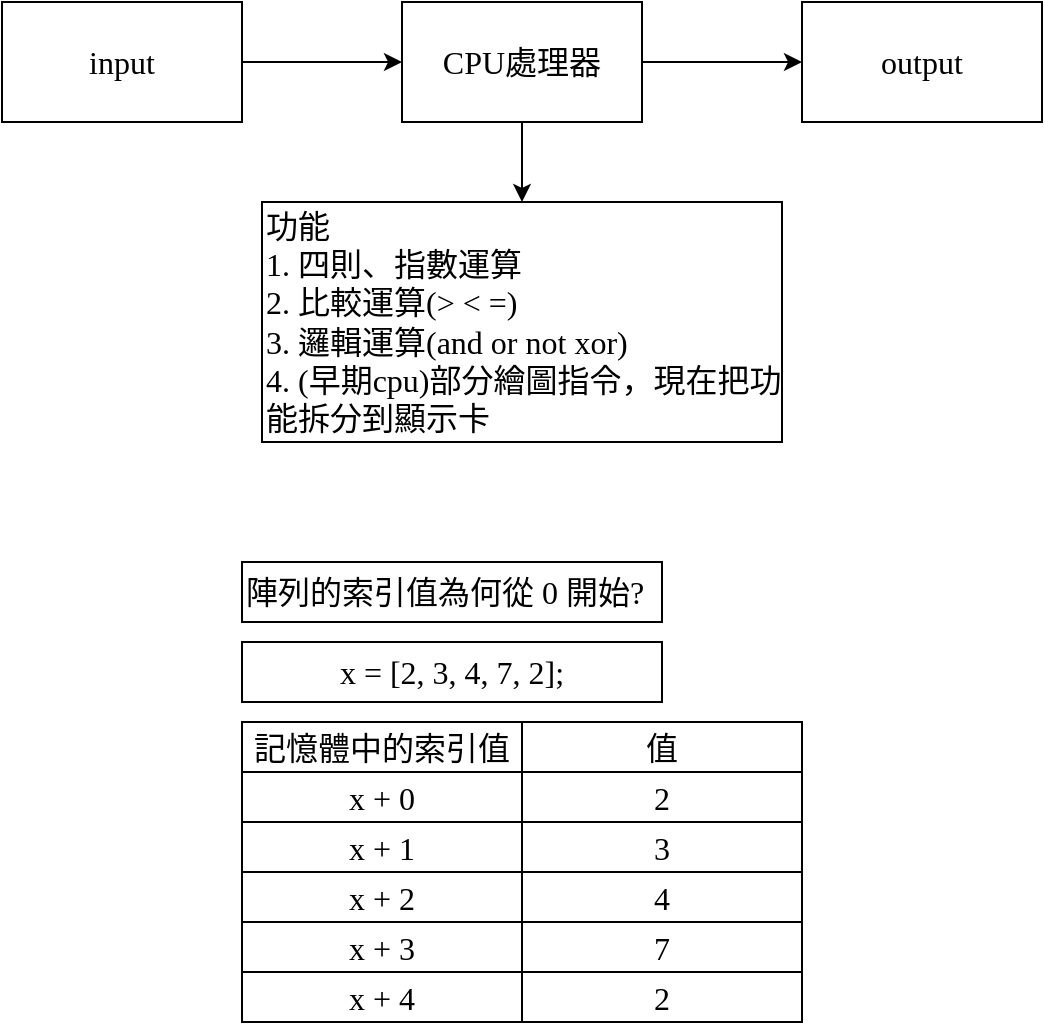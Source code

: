<mxfile version="15.8.4" type="device" pages="2"><diagram id="55MhMdiACU2w4GMcapJ6" name="計概"><mxGraphModel dx="946" dy="606" grid="1" gridSize="10" guides="1" tooltips="1" connect="1" arrows="1" fold="1" page="1" pageScale="1" pageWidth="827" pageHeight="1169" math="0" shadow="0"><root><mxCell id="0"/><mxCell id="1" parent="0"/><mxCell id="nAueUMH78pGOA0TzJe2c-3" value="" style="edgeStyle=orthogonalEdgeStyle;rounded=0;orthogonalLoop=1;jettySize=auto;html=1;fontFamily=Verdana;fontSize=16;" parent="1" source="nAueUMH78pGOA0TzJe2c-1" target="nAueUMH78pGOA0TzJe2c-2" edge="1"><mxGeometry relative="1" as="geometry"/></mxCell><mxCell id="nAueUMH78pGOA0TzJe2c-1" value="&lt;font style=&quot;font-size: 16px&quot;&gt;input&lt;/font&gt;" style="rounded=0;whiteSpace=wrap;html=1;fontFamily=Verdana;" parent="1" vertex="1"><mxGeometry x="40" y="80" width="120" height="60" as="geometry"/></mxCell><mxCell id="nAueUMH78pGOA0TzJe2c-5" value="" style="edgeStyle=orthogonalEdgeStyle;rounded=0;orthogonalLoop=1;jettySize=auto;html=1;fontFamily=Verdana;fontSize=16;" parent="1" source="nAueUMH78pGOA0TzJe2c-2" target="nAueUMH78pGOA0TzJe2c-4" edge="1"><mxGeometry relative="1" as="geometry"/></mxCell><mxCell id="nAueUMH78pGOA0TzJe2c-10" value="" style="edgeStyle=orthogonalEdgeStyle;rounded=0;orthogonalLoop=1;jettySize=auto;html=1;fontFamily=Verdana;fontSize=16;" parent="1" source="nAueUMH78pGOA0TzJe2c-2" target="nAueUMH78pGOA0TzJe2c-9" edge="1"><mxGeometry relative="1" as="geometry"/></mxCell><mxCell id="nAueUMH78pGOA0TzJe2c-2" value="&lt;font style=&quot;font-size: 16px&quot;&gt;CPU處理器&lt;/font&gt;" style="rounded=0;whiteSpace=wrap;html=1;fontFamily=Verdana;" parent="1" vertex="1"><mxGeometry x="240" y="80" width="120" height="60" as="geometry"/></mxCell><mxCell id="nAueUMH78pGOA0TzJe2c-4" value="&lt;font style=&quot;font-size: 16px&quot;&gt;output&lt;/font&gt;" style="rounded=0;whiteSpace=wrap;html=1;fontFamily=Verdana;" parent="1" vertex="1"><mxGeometry x="440" y="80" width="120" height="60" as="geometry"/></mxCell><mxCell id="nAueUMH78pGOA0TzJe2c-9" value="&lt;font style=&quot;font-size: 16px&quot;&gt;功能&lt;br&gt;1.&amp;nbsp;四則、指數運算&lt;br&gt;2.&amp;nbsp;比較運算(&amp;gt; &amp;lt; =)&lt;br&gt;3.&amp;nbsp;邏輯運算(and or not xor)&lt;br&gt;4.&amp;nbsp;(早期cpu)部分繪圖指令，現在把功能拆分到顯示卡&lt;br&gt;&lt;/font&gt;" style="rounded=0;whiteSpace=wrap;html=1;fontFamily=Verdana;align=left;" parent="1" vertex="1"><mxGeometry x="170" y="180" width="260" height="120" as="geometry"/></mxCell><mxCell id="nAueUMH78pGOA0TzJe2c-11" value="" style="shape=table;html=1;whiteSpace=wrap;startSize=0;container=1;collapsible=0;childLayout=tableLayout;fontFamily=Verdana;fontSize=16;align=center;" parent="1" vertex="1"><mxGeometry x="160" y="440" width="280" height="150" as="geometry"/></mxCell><mxCell id="nAueUMH78pGOA0TzJe2c-12" value="" style="shape=partialRectangle;html=1;whiteSpace=wrap;collapsible=0;dropTarget=0;pointerEvents=0;fillColor=none;top=0;left=0;bottom=0;right=0;points=[[0,0.5],[1,0.5]];portConstraint=eastwest;fontFamily=Verdana;fontSize=16;align=center;" parent="nAueUMH78pGOA0TzJe2c-11" vertex="1"><mxGeometry width="280" height="25" as="geometry"/></mxCell><mxCell id="nAueUMH78pGOA0TzJe2c-13" value="記憶體中的索引值" style="shape=partialRectangle;html=1;whiteSpace=wrap;connectable=0;fillColor=none;top=0;left=0;bottom=0;right=0;overflow=hidden;pointerEvents=1;fontFamily=Verdana;fontSize=16;align=center;" parent="nAueUMH78pGOA0TzJe2c-12" vertex="1"><mxGeometry width="140" height="25" as="geometry"><mxRectangle width="140" height="25" as="alternateBounds"/></mxGeometry></mxCell><mxCell id="nAueUMH78pGOA0TzJe2c-48" value="值" style="shape=partialRectangle;html=1;whiteSpace=wrap;connectable=0;fillColor=none;top=0;left=0;bottom=0;right=0;overflow=hidden;pointerEvents=1;fontFamily=Verdana;fontSize=16;align=center;" parent="nAueUMH78pGOA0TzJe2c-12" vertex="1"><mxGeometry x="140" width="140" height="25" as="geometry"><mxRectangle width="140" height="25" as="alternateBounds"/></mxGeometry></mxCell><mxCell id="nAueUMH78pGOA0TzJe2c-32" style="shape=partialRectangle;html=1;whiteSpace=wrap;collapsible=0;dropTarget=0;pointerEvents=0;fillColor=none;top=0;left=0;bottom=0;right=0;points=[[0,0.5],[1,0.5]];portConstraint=eastwest;fontFamily=Verdana;fontSize=16;align=center;" parent="nAueUMH78pGOA0TzJe2c-11" vertex="1"><mxGeometry y="25" width="280" height="25" as="geometry"/></mxCell><mxCell id="nAueUMH78pGOA0TzJe2c-33" value="x + 0" style="shape=partialRectangle;html=1;whiteSpace=wrap;connectable=0;fillColor=none;top=0;left=0;bottom=0;right=0;overflow=hidden;pointerEvents=1;fontFamily=Verdana;fontSize=16;align=center;" parent="nAueUMH78pGOA0TzJe2c-32" vertex="1"><mxGeometry width="140" height="25" as="geometry"><mxRectangle width="140" height="25" as="alternateBounds"/></mxGeometry></mxCell><mxCell id="nAueUMH78pGOA0TzJe2c-49" value="2" style="shape=partialRectangle;html=1;whiteSpace=wrap;connectable=0;fillColor=none;top=0;left=0;bottom=0;right=0;overflow=hidden;pointerEvents=1;fontFamily=Verdana;fontSize=16;align=center;" parent="nAueUMH78pGOA0TzJe2c-32" vertex="1"><mxGeometry x="140" width="140" height="25" as="geometry"><mxRectangle width="140" height="25" as="alternateBounds"/></mxGeometry></mxCell><mxCell id="nAueUMH78pGOA0TzJe2c-34" style="shape=partialRectangle;html=1;whiteSpace=wrap;collapsible=0;dropTarget=0;pointerEvents=0;fillColor=none;top=0;left=0;bottom=0;right=0;points=[[0,0.5],[1,0.5]];portConstraint=eastwest;fontFamily=Verdana;fontSize=16;align=center;" parent="nAueUMH78pGOA0TzJe2c-11" vertex="1"><mxGeometry y="50" width="280" height="25" as="geometry"/></mxCell><mxCell id="nAueUMH78pGOA0TzJe2c-35" value="&lt;span&gt;x + 1&lt;/span&gt;" style="shape=partialRectangle;html=1;whiteSpace=wrap;connectable=0;fillColor=none;top=0;left=0;bottom=0;right=0;overflow=hidden;pointerEvents=1;fontFamily=Verdana;fontSize=16;align=center;" parent="nAueUMH78pGOA0TzJe2c-34" vertex="1"><mxGeometry width="140" height="25" as="geometry"><mxRectangle width="140" height="25" as="alternateBounds"/></mxGeometry></mxCell><mxCell id="nAueUMH78pGOA0TzJe2c-50" value="3" style="shape=partialRectangle;html=1;whiteSpace=wrap;connectable=0;fillColor=none;top=0;left=0;bottom=0;right=0;overflow=hidden;pointerEvents=1;fontFamily=Verdana;fontSize=16;align=center;" parent="nAueUMH78pGOA0TzJe2c-34" vertex="1"><mxGeometry x="140" width="140" height="25" as="geometry"><mxRectangle width="140" height="25" as="alternateBounds"/></mxGeometry></mxCell><mxCell id="nAueUMH78pGOA0TzJe2c-36" style="shape=partialRectangle;html=1;whiteSpace=wrap;collapsible=0;dropTarget=0;pointerEvents=0;fillColor=none;top=0;left=0;bottom=0;right=0;points=[[0,0.5],[1,0.5]];portConstraint=eastwest;fontFamily=Verdana;fontSize=16;align=center;" parent="nAueUMH78pGOA0TzJe2c-11" vertex="1"><mxGeometry y="75" width="280" height="25" as="geometry"/></mxCell><mxCell id="nAueUMH78pGOA0TzJe2c-37" value="&lt;span&gt;x + 2&lt;/span&gt;" style="shape=partialRectangle;html=1;whiteSpace=wrap;connectable=0;fillColor=none;top=0;left=0;bottom=0;right=0;overflow=hidden;pointerEvents=1;fontFamily=Verdana;fontSize=16;align=center;" parent="nAueUMH78pGOA0TzJe2c-36" vertex="1"><mxGeometry width="140" height="25" as="geometry"><mxRectangle width="140" height="25" as="alternateBounds"/></mxGeometry></mxCell><mxCell id="nAueUMH78pGOA0TzJe2c-51" value="4" style="shape=partialRectangle;html=1;whiteSpace=wrap;connectable=0;fillColor=none;top=0;left=0;bottom=0;right=0;overflow=hidden;pointerEvents=1;fontFamily=Verdana;fontSize=16;align=center;" parent="nAueUMH78pGOA0TzJe2c-36" vertex="1"><mxGeometry x="140" width="140" height="25" as="geometry"><mxRectangle width="140" height="25" as="alternateBounds"/></mxGeometry></mxCell><mxCell id="nAueUMH78pGOA0TzJe2c-52" style="shape=partialRectangle;html=1;whiteSpace=wrap;collapsible=0;dropTarget=0;pointerEvents=0;fillColor=none;top=0;left=0;bottom=0;right=0;points=[[0,0.5],[1,0.5]];portConstraint=eastwest;fontFamily=Verdana;fontSize=16;align=center;" parent="nAueUMH78pGOA0TzJe2c-11" vertex="1"><mxGeometry y="100" width="280" height="25" as="geometry"/></mxCell><mxCell id="nAueUMH78pGOA0TzJe2c-53" value="&lt;span&gt;x + 3&lt;/span&gt;" style="shape=partialRectangle;html=1;whiteSpace=wrap;connectable=0;fillColor=none;top=0;left=0;bottom=0;right=0;overflow=hidden;pointerEvents=1;fontFamily=Verdana;fontSize=16;align=center;" parent="nAueUMH78pGOA0TzJe2c-52" vertex="1"><mxGeometry width="140" height="25" as="geometry"><mxRectangle width="140" height="25" as="alternateBounds"/></mxGeometry></mxCell><mxCell id="nAueUMH78pGOA0TzJe2c-54" value="7" style="shape=partialRectangle;html=1;whiteSpace=wrap;connectable=0;fillColor=none;top=0;left=0;bottom=0;right=0;overflow=hidden;pointerEvents=1;fontFamily=Verdana;fontSize=16;align=center;" parent="nAueUMH78pGOA0TzJe2c-52" vertex="1"><mxGeometry x="140" width="140" height="25" as="geometry"><mxRectangle width="140" height="25" as="alternateBounds"/></mxGeometry></mxCell><mxCell id="nAueUMH78pGOA0TzJe2c-55" style="shape=partialRectangle;html=1;whiteSpace=wrap;collapsible=0;dropTarget=0;pointerEvents=0;fillColor=none;top=0;left=0;bottom=0;right=0;points=[[0,0.5],[1,0.5]];portConstraint=eastwest;fontFamily=Verdana;fontSize=16;align=center;" parent="nAueUMH78pGOA0TzJe2c-11" vertex="1"><mxGeometry y="125" width="280" height="25" as="geometry"/></mxCell><mxCell id="nAueUMH78pGOA0TzJe2c-56" value="&lt;span&gt;x + 4&lt;/span&gt;" style="shape=partialRectangle;html=1;whiteSpace=wrap;connectable=0;fillColor=none;top=0;left=0;bottom=0;right=0;overflow=hidden;pointerEvents=1;fontFamily=Verdana;fontSize=16;align=center;" parent="nAueUMH78pGOA0TzJe2c-55" vertex="1"><mxGeometry width="140" height="25" as="geometry"><mxRectangle width="140" height="25" as="alternateBounds"/></mxGeometry></mxCell><mxCell id="nAueUMH78pGOA0TzJe2c-57" value="2" style="shape=partialRectangle;html=1;whiteSpace=wrap;connectable=0;fillColor=none;top=0;left=0;bottom=0;right=0;overflow=hidden;pointerEvents=1;fontFamily=Verdana;fontSize=16;align=center;" parent="nAueUMH78pGOA0TzJe2c-55" vertex="1"><mxGeometry x="140" width="140" height="25" as="geometry"><mxRectangle width="140" height="25" as="alternateBounds"/></mxGeometry></mxCell><mxCell id="nAueUMH78pGOA0TzJe2c-46" value="陣列的索引值為何從 0 開始?" style="rounded=0;whiteSpace=wrap;html=1;fontFamily=Verdana;fontSize=16;align=left;" parent="1" vertex="1"><mxGeometry x="160" y="360" width="210" height="30" as="geometry"/></mxCell><mxCell id="nAueUMH78pGOA0TzJe2c-47" value="x = [2, 3, 4, 7, 2];" style="rounded=0;whiteSpace=wrap;html=1;fontFamily=Verdana;fontSize=16;align=center;" parent="1" vertex="1"><mxGeometry x="160" y="400" width="210" height="30" as="geometry"/></mxCell></root></mxGraphModel></diagram><diagram id="EW7DyeNZsljT8hbRSDPr" name="爬蟲流程套件"><mxGraphModel dx="946" dy="606" grid="1" gridSize="10" guides="1" tooltips="1" connect="1" arrows="1" fold="1" page="1" pageScale="1" pageWidth="900" pageHeight="1200" math="0" shadow="0"><root><mxCell id="EsevRaUHt6NxSPcSMaEf-0"/><mxCell id="EsevRaUHt6NxSPcSMaEf-1" parent="EsevRaUHt6NxSPcSMaEf-0"/><mxCell id="EsevRaUHt6NxSPcSMaEf-2" value="" style="edgeStyle=orthogonalEdgeStyle;rounded=0;orthogonalLoop=1;jettySize=auto;html=1;fontFamily=Verdana;fontSize=16;" edge="1" parent="EsevRaUHt6NxSPcSMaEf-1" source="EsevRaUHt6NxSPcSMaEf-3" target="EsevRaUHt6NxSPcSMaEf-5"><mxGeometry relative="1" as="geometry"/></mxCell><mxCell id="EsevRaUHt6NxSPcSMaEf-3" value="&lt;font style=&quot;font-size: 16px&quot; face=&quot;Verdana&quot;&gt;爬蟲&lt;/font&gt;" style="rounded=0;whiteSpace=wrap;html=1;" vertex="1" parent="EsevRaUHt6NxSPcSMaEf-1"><mxGeometry x="20" y="80" width="80" height="40" as="geometry"/></mxCell><mxCell id="EsevRaUHt6NxSPcSMaEf-4" value="" style="edgeStyle=orthogonalEdgeStyle;rounded=0;orthogonalLoop=1;jettySize=auto;html=1;fontFamily=Verdana;fontSize=16;" edge="1" parent="EsevRaUHt6NxSPcSMaEf-1" source="EsevRaUHt6NxSPcSMaEf-5" target="EsevRaUHt6NxSPcSMaEf-7"><mxGeometry relative="1" as="geometry"/></mxCell><mxCell id="EsevRaUHt6NxSPcSMaEf-5" value="&lt;font style=&quot;font-size: 16px&quot; face=&quot;Verdana&quot;&gt;存入資料庫&lt;/font&gt;" style="rounded=0;whiteSpace=wrap;html=1;" vertex="1" parent="EsevRaUHt6NxSPcSMaEf-1"><mxGeometry x="230" y="80" width="100" height="40" as="geometry"/></mxCell><mxCell id="EsevRaUHt6NxSPcSMaEf-6" value="" style="edgeStyle=orthogonalEdgeStyle;rounded=0;orthogonalLoop=1;jettySize=auto;html=1;fontFamily=Verdana;fontSize=16;" edge="1" parent="EsevRaUHt6NxSPcSMaEf-1" source="EsevRaUHt6NxSPcSMaEf-7" target="EsevRaUHt6NxSPcSMaEf-9"><mxGeometry relative="1" as="geometry"/></mxCell><mxCell id="EsevRaUHt6NxSPcSMaEf-7" value="&lt;font style=&quot;font-size: 16px&quot; face=&quot;Verdana&quot;&gt;資料分析&lt;/font&gt;" style="rounded=0;whiteSpace=wrap;html=1;" vertex="1" parent="EsevRaUHt6NxSPcSMaEf-1"><mxGeometry x="480" y="80" width="100" height="40" as="geometry"/></mxCell><mxCell id="EsevRaUHt6NxSPcSMaEf-8" value="NumPy&lt;br&gt;Pandas&lt;br&gt;" style="rounded=0;whiteSpace=wrap;html=1;fontFamily=Verdana;fontSize=16;fillColor=#d5e8d4;strokeColor=#82b366;align=left;verticalAlign=top;" vertex="1" parent="EsevRaUHt6NxSPcSMaEf-1"><mxGeometry x="480" y="120" width="120" height="120" as="geometry"/></mxCell><mxCell id="EsevRaUHt6NxSPcSMaEf-9" value="&lt;font style=&quot;font-size: 16px&quot; face=&quot;Verdana&quot;&gt;資料視覺化&lt;/font&gt;" style="rounded=0;whiteSpace=wrap;html=1;" vertex="1" parent="EsevRaUHt6NxSPcSMaEf-1"><mxGeometry x="740" y="80" width="100" height="40" as="geometry"/></mxCell><mxCell id="EsevRaUHt6NxSPcSMaEf-10" value="靜態網頁擷取&lt;br&gt;Beautiful Soup&lt;br&gt;動態網頁擷取 &lt;br&gt;Selenium" style="rounded=0;whiteSpace=wrap;html=1;fontFamily=Verdana;fontSize=16;fillColor=#d5e8d4;strokeColor=#82b366;align=left;verticalAlign=top;" vertex="1" parent="EsevRaUHt6NxSPcSMaEf-1"><mxGeometry x="20" y="120" width="160" height="90" as="geometry"/></mxCell><mxCell id="EsevRaUHt6NxSPcSMaEf-11" value="Matplotlib&lt;br&gt;Orange 3" style="rounded=0;whiteSpace=wrap;html=1;fontFamily=Verdana;fontSize=16;align=left;verticalAlign=top;fillColor=#d5e8d4;strokeColor=#82b366;" vertex="1" parent="EsevRaUHt6NxSPcSMaEf-1"><mxGeometry x="740" y="120" width="140" height="120" as="geometry"/></mxCell><mxCell id="EsevRaUHt6NxSPcSMaEf-12" value="資料探勘?" style="rounded=0;whiteSpace=wrap;html=1;fontFamily=Verdana;fontSize=16;align=center;verticalAlign=top;" vertex="1" parent="EsevRaUHt6NxSPcSMaEf-1"><mxGeometry x="480" y="30" width="110" height="30" as="geometry"/></mxCell></root></mxGraphModel></diagram></mxfile>